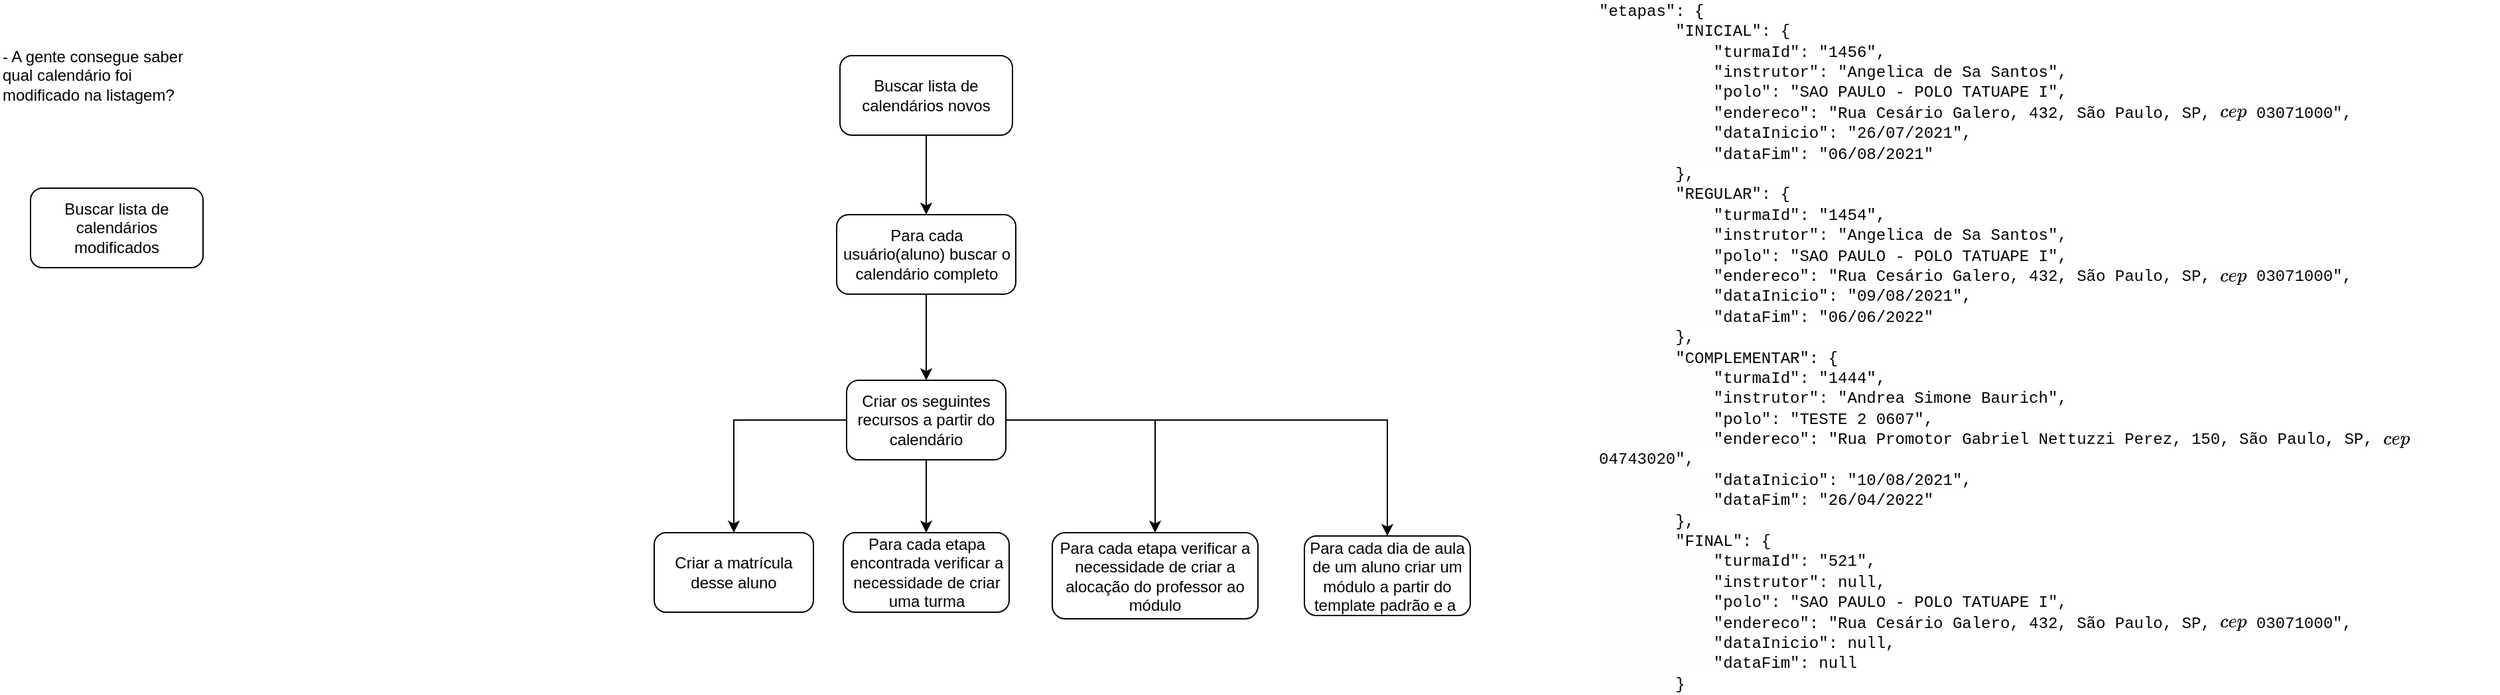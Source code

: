 <mxfile version="26.0.16">
  <diagram id="C5RBs43oDa-KdzZeNtuy" name="Page-1">
    <mxGraphModel dx="2140" dy="695" grid="1" gridSize="10" guides="1" tooltips="1" connect="1" arrows="1" fold="1" page="1" pageScale="1" pageWidth="827" pageHeight="1169" math="0" shadow="0">
      <root>
        <mxCell id="WIyWlLk6GJQsqaUBKTNV-0" />
        <mxCell id="WIyWlLk6GJQsqaUBKTNV-1" parent="WIyWlLk6GJQsqaUBKTNV-0" />
        <mxCell id="fZgnt0yr8DJA_-cti_pc-10" value="" style="edgeStyle=orthogonalEdgeStyle;rounded=0;orthogonalLoop=1;jettySize=auto;html=1;" edge="1" parent="WIyWlLk6GJQsqaUBKTNV-1" source="WIyWlLk6GJQsqaUBKTNV-3" target="WIyWlLk6GJQsqaUBKTNV-7">
          <mxGeometry relative="1" as="geometry" />
        </mxCell>
        <mxCell id="WIyWlLk6GJQsqaUBKTNV-3" value="Buscar lista de calendários novos" style="rounded=1;whiteSpace=wrap;html=1;fontSize=12;glass=0;strokeWidth=1;shadow=0;" parent="WIyWlLk6GJQsqaUBKTNV-1" vertex="1">
          <mxGeometry x="160" y="70" width="130" height="60" as="geometry" />
        </mxCell>
        <mxCell id="fZgnt0yr8DJA_-cti_pc-1" value="" style="edgeStyle=orthogonalEdgeStyle;rounded=0;orthogonalLoop=1;jettySize=auto;html=1;" edge="1" parent="WIyWlLk6GJQsqaUBKTNV-1" source="WIyWlLk6GJQsqaUBKTNV-7" target="fZgnt0yr8DJA_-cti_pc-0">
          <mxGeometry relative="1" as="geometry" />
        </mxCell>
        <mxCell id="WIyWlLk6GJQsqaUBKTNV-7" value="Para cada usuário(aluno) buscar o calendário completo" style="rounded=1;whiteSpace=wrap;html=1;fontSize=12;glass=0;strokeWidth=1;shadow=0;" parent="WIyWlLk6GJQsqaUBKTNV-1" vertex="1">
          <mxGeometry x="157.5" y="190" width="135" height="60" as="geometry" />
        </mxCell>
        <mxCell id="fZgnt0yr8DJA_-cti_pc-3" value="" style="edgeStyle=orthogonalEdgeStyle;rounded=0;orthogonalLoop=1;jettySize=auto;html=1;" edge="1" parent="WIyWlLk6GJQsqaUBKTNV-1" source="fZgnt0yr8DJA_-cti_pc-0" target="fZgnt0yr8DJA_-cti_pc-2">
          <mxGeometry relative="1" as="geometry" />
        </mxCell>
        <mxCell id="fZgnt0yr8DJA_-cti_pc-7" value="" style="edgeStyle=orthogonalEdgeStyle;rounded=0;orthogonalLoop=1;jettySize=auto;html=1;" edge="1" parent="WIyWlLk6GJQsqaUBKTNV-1" source="fZgnt0yr8DJA_-cti_pc-0" target="fZgnt0yr8DJA_-cti_pc-6">
          <mxGeometry relative="1" as="geometry" />
        </mxCell>
        <mxCell id="fZgnt0yr8DJA_-cti_pc-12" value="" style="edgeStyle=orthogonalEdgeStyle;rounded=0;orthogonalLoop=1;jettySize=auto;html=1;" edge="1" parent="WIyWlLk6GJQsqaUBKTNV-1" source="fZgnt0yr8DJA_-cti_pc-0" target="fZgnt0yr8DJA_-cti_pc-11">
          <mxGeometry relative="1" as="geometry" />
        </mxCell>
        <mxCell id="fZgnt0yr8DJA_-cti_pc-13" style="edgeStyle=orthogonalEdgeStyle;rounded=0;orthogonalLoop=1;jettySize=auto;html=1;entryX=0.5;entryY=0;entryDx=0;entryDy=0;" edge="1" parent="WIyWlLk6GJQsqaUBKTNV-1" source="fZgnt0yr8DJA_-cti_pc-0" target="fZgnt0yr8DJA_-cti_pc-5">
          <mxGeometry relative="1" as="geometry" />
        </mxCell>
        <mxCell id="fZgnt0yr8DJA_-cti_pc-0" value="Criar os seguintes recursos a partir do calendário" style="whiteSpace=wrap;html=1;rounded=1;glass=0;strokeWidth=1;shadow=0;" vertex="1" parent="WIyWlLk6GJQsqaUBKTNV-1">
          <mxGeometry x="165" y="315" width="120" height="60" as="geometry" />
        </mxCell>
        <mxCell id="fZgnt0yr8DJA_-cti_pc-2" value="Para cada etapa encontrada verificar a necessidade de criar uma turma" style="rounded=1;whiteSpace=wrap;html=1;glass=0;strokeWidth=1;shadow=0;" vertex="1" parent="WIyWlLk6GJQsqaUBKTNV-1">
          <mxGeometry x="162.5" y="430" width="125" height="60" as="geometry" />
        </mxCell>
        <mxCell id="fZgnt0yr8DJA_-cti_pc-4" value="&lt;div style=&quot;&quot;&gt;&lt;span style=&quot;font-family: Monaco, Menlo, Consolas, &amp;quot;Courier New&amp;quot;, monospace; font-variant-ligatures: none; white-space-collapse: preserve; background-color: rgba(232, 232, 232, 0.04);&quot;&gt;&lt;font style=&quot;color: rgb(0, 0, 0);&quot;&gt;&quot;etapas&quot;: {&lt;br&gt;        &quot;INICIAL&quot;: {&lt;br&gt;            &quot;turmaId&quot;: &quot;1456&quot;,&lt;br&gt;            &quot;instrutor&quot;: &quot;Angelica de Sa Santos&quot;,&lt;br&gt;            &quot;polo&quot;: &quot;SAO PAULO - POLO TATUAPE I&quot;,&lt;br&gt;            &quot;endereco&quot;: &quot;Rua Cesário Galero, 432, São Paulo, SP, `cep` 03071000&quot;,&lt;br&gt;            &quot;dataInicio&quot;: &quot;26/07/2021&quot;,&lt;br&gt;            &quot;dataFim&quot;: &quot;06/08/2021&quot;&lt;br&gt;        },&lt;br&gt;        &quot;REGULAR&quot;: {&lt;br&gt;            &quot;turmaId&quot;: &quot;1454&quot;,&lt;br&gt;            &quot;instrutor&quot;: &quot;Angelica de Sa Santos&quot;,&lt;br&gt;            &quot;polo&quot;: &quot;SAO PAULO - POLO TATUAPE I&quot;,&lt;br&gt;            &quot;endereco&quot;: &quot;Rua Cesário Galero, 432, São Paulo, SP, `cep` 03071000&quot;,&lt;br&gt;            &quot;dataInicio&quot;: &quot;09/08/2021&quot;,&lt;br&gt;            &quot;dataFim&quot;: &quot;06/06/2022&quot;&lt;br&gt;        },&lt;br&gt;        &quot;COMPLEMENTAR&quot;: {&lt;br&gt;            &quot;turmaId&quot;: &quot;1444&quot;,&lt;br&gt;            &quot;instrutor&quot;: &quot;Andrea Simone Baurich&quot;,&lt;br&gt;            &quot;polo&quot;: &quot;TESTE 2 0607&quot;,&lt;br&gt;            &quot;endereco&quot;: &quot;Rua Promotor Gabriel Nettuzzi Perez, 150, São Paulo, SP, `cep` 04743020&quot;,&lt;br&gt;            &quot;dataInicio&quot;: &quot;10/08/2021&quot;,&lt;br&gt;            &quot;dataFim&quot;: &quot;26/04/2022&quot;&lt;br&gt;        },&lt;br&gt;        &quot;FINAL&quot;: {&lt;br&gt;            &quot;turmaId&quot;: &quot;521&quot;,&lt;br&gt;            &quot;instrutor&quot;: null,&lt;br&gt;            &quot;polo&quot;: &quot;SAO PAULO - POLO TATUAPE I&quot;,&lt;br&gt;            &quot;endereco&quot;: &quot;Rua Cesário Galero, 432, São Paulo, SP, `cep` 03071000&quot;,&lt;br&gt;            &quot;dataInicio&quot;: null,&lt;br&gt;            &quot;dataFim&quot;: null&lt;br&gt;        }&lt;/font&gt;&lt;/span&gt;&lt;/div&gt;" style="text;html=1;align=left;verticalAlign=middle;whiteSpace=wrap;rounded=0;" vertex="1" parent="WIyWlLk6GJQsqaUBKTNV-1">
          <mxGeometry x="730" y="60" width="680" height="460" as="geometry" />
        </mxCell>
        <mxCell id="fZgnt0yr8DJA_-cti_pc-5" value="Para cada dia de aula de um aluno criar um módulo a partir do template padrão e a&amp;nbsp;" style="rounded=1;whiteSpace=wrap;html=1;glass=0;strokeWidth=1;shadow=0;" vertex="1" parent="WIyWlLk6GJQsqaUBKTNV-1">
          <mxGeometry x="510" y="432.5" width="125" height="60" as="geometry" />
        </mxCell>
        <mxCell id="fZgnt0yr8DJA_-cti_pc-6" value="Criar a matrícula desse aluno" style="whiteSpace=wrap;html=1;rounded=1;glass=0;strokeWidth=1;shadow=0;" vertex="1" parent="WIyWlLk6GJQsqaUBKTNV-1">
          <mxGeometry x="20" y="430" width="120" height="60" as="geometry" />
        </mxCell>
        <mxCell id="fZgnt0yr8DJA_-cti_pc-8" value="Buscar lista de calendários modificados" style="rounded=1;whiteSpace=wrap;html=1;fontSize=12;glass=0;strokeWidth=1;shadow=0;" vertex="1" parent="WIyWlLk6GJQsqaUBKTNV-1">
          <mxGeometry x="-450" y="170" width="130" height="60" as="geometry" />
        </mxCell>
        <mxCell id="fZgnt0yr8DJA_-cti_pc-9" value="- A gente consegue saber qual calendário foi modificado na listagem?" style="text;html=1;align=left;verticalAlign=middle;whiteSpace=wrap;rounded=0;" vertex="1" parent="WIyWlLk6GJQsqaUBKTNV-1">
          <mxGeometry x="-473" y="60" width="153" height="50" as="geometry" />
        </mxCell>
        <mxCell id="fZgnt0yr8DJA_-cti_pc-11" value="Para cada etapa verificar a necessidade de criar a alocação do professor ao módulo" style="whiteSpace=wrap;html=1;rounded=1;glass=0;strokeWidth=1;shadow=0;" vertex="1" parent="WIyWlLk6GJQsqaUBKTNV-1">
          <mxGeometry x="320" y="430" width="155" height="65" as="geometry" />
        </mxCell>
      </root>
    </mxGraphModel>
  </diagram>
</mxfile>
